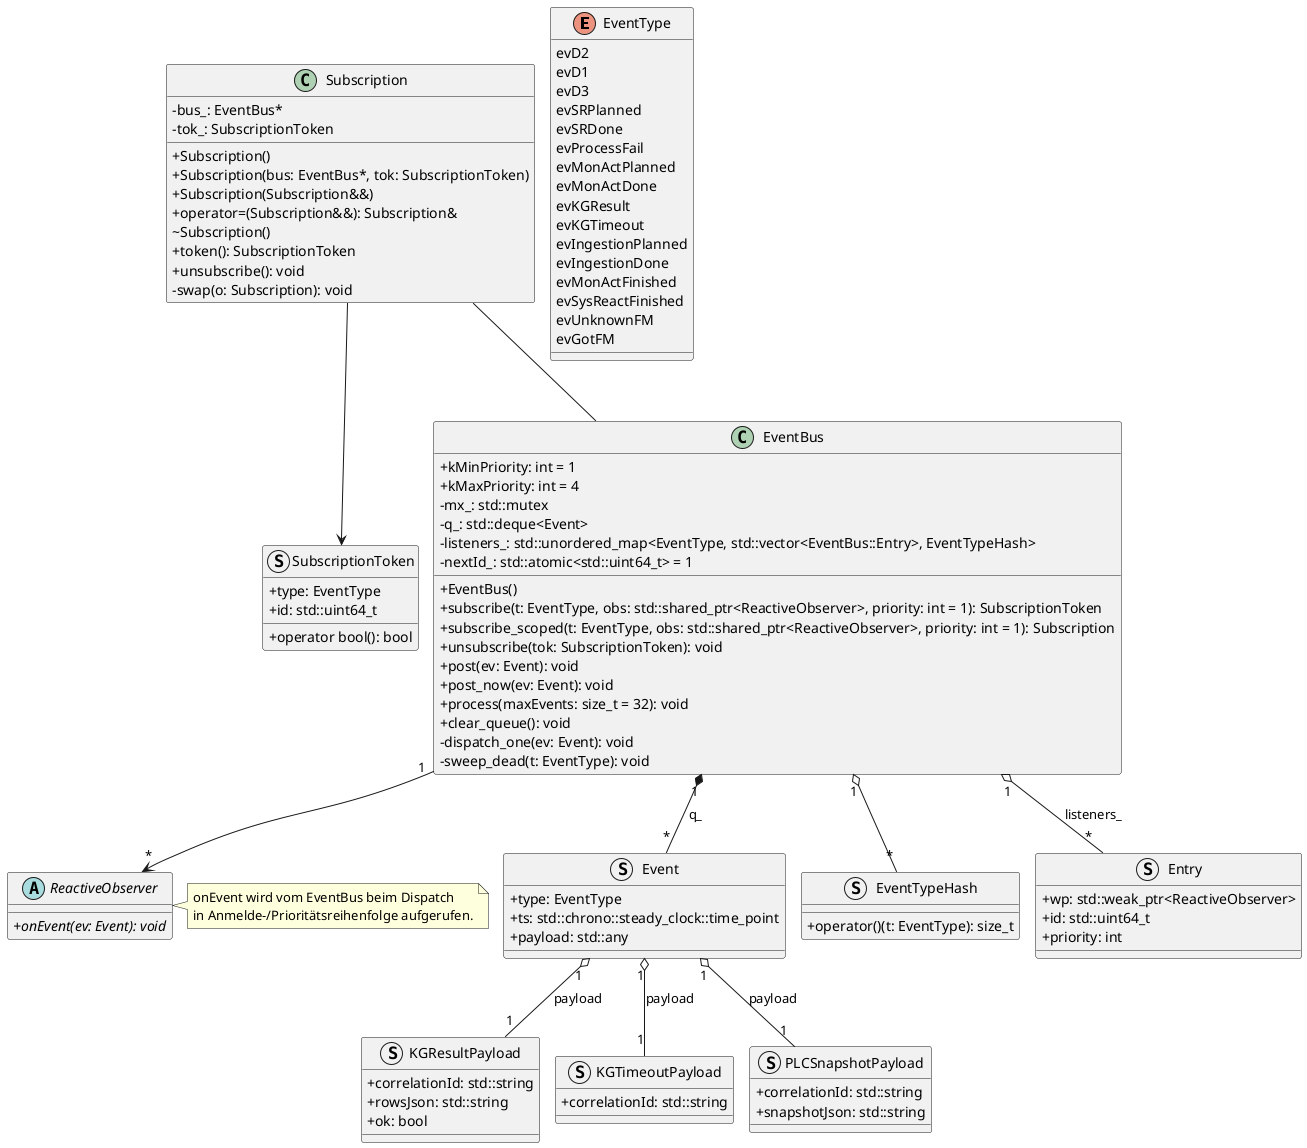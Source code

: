 @startuml EventBus
' ReactionManager – Focused class diagram (only directly related types & key deps)
skinparam shadowing false
skinparam classAttributeIconSize 0
' Füge das direkt ganz oben ein:
'skinparam dpi 300                      
' für PNG-Export (ignoriert bei SVG)
skinparam defaultFontName Arial
'skinparam defaultFontSize 16           
' größerer Font = bessere Lesbarkeit
skinparam nodesep 15                  
' Knotenabstand
'skinparam ranksep 35                   
' Zeilenabstand
'scale 1.6                              
' zusätzliche Skalierung
'hide empty members
'left to right direction
top to bottom direction

' --------- Enum (Event.h)
enum EventType {
  evD2
  evD1
  evD3
  evSRPlanned
  evSRDone
  evProcessFail
  evMonActPlanned
  evMonActDone
  evKGResult
  evKGTimeout
  evIngestionPlanned
  evIngestionDone
  evMonActFinished
  evSysReactFinished
  evUnknownFM
  evGotFM
}

' --------- Structs (Event.h)
struct Event  {
  +type: EventType
  +ts: std::chrono::steady_clock::time_point
  +payload: std::any
}

struct KGResultPayload  {
  +correlationId: std::string
  +rowsJson: std::string
  +ok: bool
}

struct KGTimeoutPayload  {
  +correlationId: std::string
}

struct PLCSnapshotPayload  {
  +correlationId: std::string
  +snapshotJson: std::string
}

' --------- Funktor/Hash (EventBus.h)
struct EventTypeHash  {
  +operator()(t: EventType): size_t
}

' --------- SubscriptionToken (EventBus.h)
struct SubscriptionToken {
  +type: EventType
  +id: std::uint64_t
  +operator bool(): bool
}

' --------- ReactiveObserver (Interface / Forward)
abstract ReactiveObserver {
  + {abstract} onEvent(ev: Event): void
}

' --------- Subscription (RAII-Handle; EventBus.h/.cpp)
class Subscription {
  +Subscription()
  +Subscription(bus: EventBus*, tok: SubscriptionToken)
  +Subscription(Subscription&&)
  +operator=(Subscription&&): Subscription&
  ~Subscription()
  +token(): SubscriptionToken
  +unsubscribe(): void
  -swap(o: Subscription): void
  -bus_: EventBus*
  -tok_: SubscriptionToken
}

' --------- EventBus (EventBus.h/.cpp)
class EventBus {
  +EventBus()
  +kMinPriority: int = 1
  +kMaxPriority: int = 4
  +subscribe(t: EventType, obs: std::shared_ptr<ReactiveObserver>, priority: int = 1): SubscriptionToken
  +subscribe_scoped(t: EventType, obs: std::shared_ptr<ReactiveObserver>, priority: int = 1): Subscription
  +unsubscribe(tok: SubscriptionToken): void
  +post(ev: Event): void
  +post_now(ev: Event): void
  +process(maxEvents: size_t = 32): void
  +clear_queue(): void
  -dispatch_one(ev: Event): void
  -sweep_dead(t: EventType): void
  -mx_: std::mutex
  -q_: std::deque<Event>
  -listeners_: std::unordered_map<EventType, std::vector<EventBus::Entry>, EventTypeHash>
  -nextId_: std::atomic<std::uint64_t> = 1
}

' Eingekapselter Listener-Eintrag
struct "Entry"  {
  +wp: std::weak_ptr<ReactiveObserver>
  +id: std::uint64_t
  +priority: int
}

' --------- Beziehungen
EventBus "1" o-- "*" "Entry" : listeners_
EventBus "1" *-- "*" Event : q_
EventBus "1" o-- "*" EventTypeHash
EventBus "1" --> "*" ReactiveObserver
Subscription -- EventBus
Subscription --> SubscriptionToken
Event "1" o-- "1" KGResultPayload  : payload
Event "1" o-- "1" KGTimeoutPayload: payload
Event "1" o-- "1" PLCSnapshotPayload: payload

note right of ReactiveObserver
  onEvent wird vom EventBus beim Dispatch
  in Anmelde-/Prioritätsreihenfolge aufgerufen.
end note
@enduml
